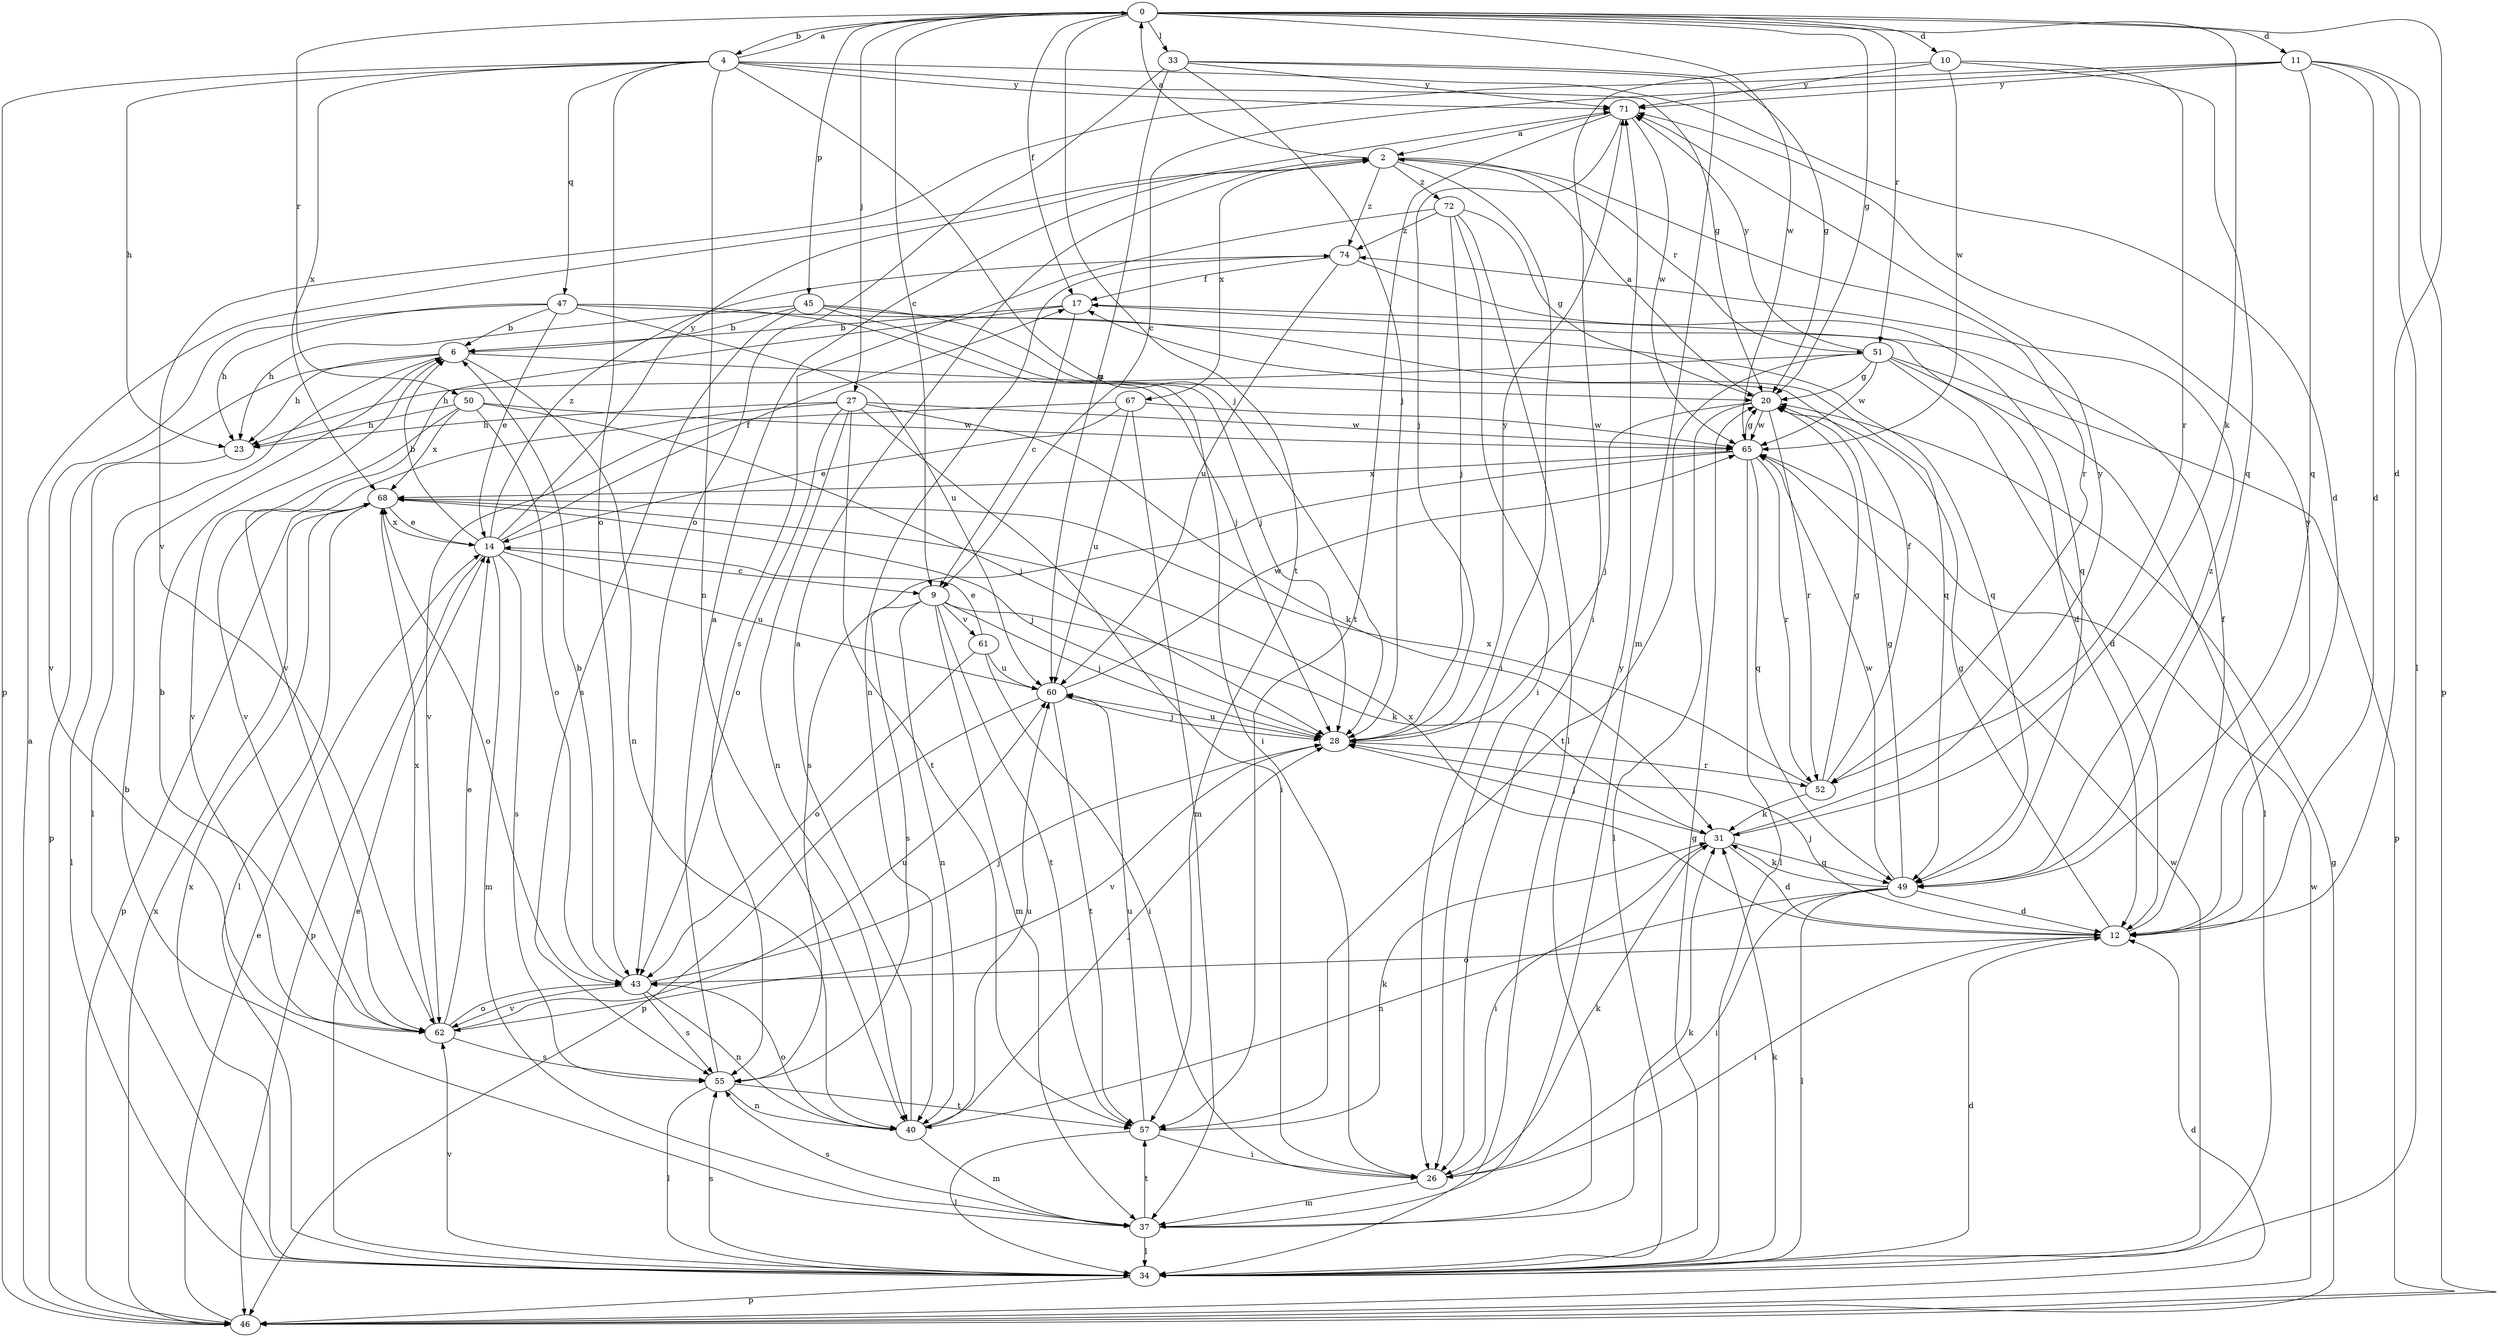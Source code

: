 strict digraph  {
0;
2;
4;
6;
9;
10;
11;
12;
14;
17;
20;
23;
26;
27;
28;
31;
33;
34;
37;
40;
43;
45;
46;
47;
49;
50;
51;
52;
55;
57;
60;
61;
62;
65;
67;
68;
71;
72;
74;
0 -> 4  [label=b];
0 -> 9  [label=c];
0 -> 10  [label=d];
0 -> 11  [label=d];
0 -> 12  [label=d];
0 -> 17  [label=f];
0 -> 20  [label=g];
0 -> 27  [label=j];
0 -> 31  [label=k];
0 -> 33  [label=l];
0 -> 45  [label=p];
0 -> 50  [label=r];
0 -> 51  [label=r];
0 -> 57  [label=t];
0 -> 65  [label=w];
2 -> 0  [label=a];
2 -> 26  [label=i];
2 -> 51  [label=r];
2 -> 52  [label=r];
2 -> 67  [label=x];
2 -> 72  [label=z];
2 -> 74  [label=z];
4 -> 0  [label=a];
4 -> 12  [label=d];
4 -> 20  [label=g];
4 -> 23  [label=h];
4 -> 28  [label=j];
4 -> 40  [label=n];
4 -> 43  [label=o];
4 -> 46  [label=p];
4 -> 47  [label=q];
4 -> 68  [label=x];
4 -> 71  [label=y];
6 -> 20  [label=g];
6 -> 23  [label=h];
6 -> 34  [label=l];
6 -> 40  [label=n];
6 -> 46  [label=p];
9 -> 28  [label=j];
9 -> 31  [label=k];
9 -> 37  [label=m];
9 -> 40  [label=n];
9 -> 55  [label=s];
9 -> 57  [label=t];
9 -> 61  [label=v];
10 -> 26  [label=i];
10 -> 49  [label=q];
10 -> 52  [label=r];
10 -> 65  [label=w];
10 -> 71  [label=y];
11 -> 9  [label=c];
11 -> 12  [label=d];
11 -> 34  [label=l];
11 -> 46  [label=p];
11 -> 49  [label=q];
11 -> 62  [label=v];
11 -> 71  [label=y];
12 -> 17  [label=f];
12 -> 20  [label=g];
12 -> 26  [label=i];
12 -> 28  [label=j];
12 -> 43  [label=o];
12 -> 68  [label=x];
12 -> 71  [label=y];
14 -> 6  [label=b];
14 -> 9  [label=c];
14 -> 17  [label=f];
14 -> 37  [label=m];
14 -> 46  [label=p];
14 -> 55  [label=s];
14 -> 60  [label=u];
14 -> 68  [label=x];
14 -> 71  [label=y];
14 -> 74  [label=z];
17 -> 6  [label=b];
17 -> 9  [label=c];
17 -> 12  [label=d];
17 -> 62  [label=v];
20 -> 2  [label=a];
20 -> 28  [label=j];
20 -> 34  [label=l];
20 -> 52  [label=r];
20 -> 65  [label=w];
23 -> 34  [label=l];
26 -> 31  [label=k];
26 -> 37  [label=m];
27 -> 23  [label=h];
27 -> 26  [label=i];
27 -> 31  [label=k];
27 -> 40  [label=n];
27 -> 43  [label=o];
27 -> 57  [label=t];
27 -> 62  [label=v];
27 -> 65  [label=w];
28 -> 52  [label=r];
28 -> 60  [label=u];
28 -> 62  [label=v];
28 -> 71  [label=y];
31 -> 12  [label=d];
31 -> 26  [label=i];
31 -> 28  [label=j];
31 -> 49  [label=q];
31 -> 71  [label=y];
33 -> 20  [label=g];
33 -> 28  [label=j];
33 -> 37  [label=m];
33 -> 43  [label=o];
33 -> 60  [label=u];
33 -> 71  [label=y];
34 -> 12  [label=d];
34 -> 14  [label=e];
34 -> 20  [label=g];
34 -> 31  [label=k];
34 -> 46  [label=p];
34 -> 55  [label=s];
34 -> 62  [label=v];
34 -> 65  [label=w];
34 -> 68  [label=x];
37 -> 6  [label=b];
37 -> 31  [label=k];
37 -> 34  [label=l];
37 -> 55  [label=s];
37 -> 57  [label=t];
37 -> 71  [label=y];
40 -> 2  [label=a];
40 -> 28  [label=j];
40 -> 37  [label=m];
40 -> 43  [label=o];
40 -> 60  [label=u];
43 -> 6  [label=b];
43 -> 28  [label=j];
43 -> 40  [label=n];
43 -> 55  [label=s];
43 -> 62  [label=v];
45 -> 6  [label=b];
45 -> 23  [label=h];
45 -> 26  [label=i];
45 -> 28  [label=j];
45 -> 49  [label=q];
45 -> 55  [label=s];
46 -> 2  [label=a];
46 -> 12  [label=d];
46 -> 14  [label=e];
46 -> 20  [label=g];
46 -> 65  [label=w];
46 -> 68  [label=x];
47 -> 6  [label=b];
47 -> 14  [label=e];
47 -> 23  [label=h];
47 -> 28  [label=j];
47 -> 49  [label=q];
47 -> 60  [label=u];
47 -> 62  [label=v];
49 -> 12  [label=d];
49 -> 20  [label=g];
49 -> 26  [label=i];
49 -> 31  [label=k];
49 -> 34  [label=l];
49 -> 40  [label=n];
49 -> 65  [label=w];
49 -> 74  [label=z];
50 -> 23  [label=h];
50 -> 28  [label=j];
50 -> 43  [label=o];
50 -> 62  [label=v];
50 -> 65  [label=w];
50 -> 68  [label=x];
51 -> 12  [label=d];
51 -> 20  [label=g];
51 -> 23  [label=h];
51 -> 34  [label=l];
51 -> 46  [label=p];
51 -> 57  [label=t];
51 -> 65  [label=w];
51 -> 71  [label=y];
52 -> 17  [label=f];
52 -> 20  [label=g];
52 -> 31  [label=k];
52 -> 68  [label=x];
55 -> 2  [label=a];
55 -> 34  [label=l];
55 -> 40  [label=n];
55 -> 57  [label=t];
57 -> 26  [label=i];
57 -> 31  [label=k];
57 -> 34  [label=l];
57 -> 60  [label=u];
60 -> 28  [label=j];
60 -> 46  [label=p];
60 -> 57  [label=t];
60 -> 65  [label=w];
61 -> 14  [label=e];
61 -> 26  [label=i];
61 -> 43  [label=o];
61 -> 60  [label=u];
62 -> 6  [label=b];
62 -> 14  [label=e];
62 -> 43  [label=o];
62 -> 55  [label=s];
62 -> 60  [label=u];
62 -> 68  [label=x];
65 -> 20  [label=g];
65 -> 34  [label=l];
65 -> 49  [label=q];
65 -> 52  [label=r];
65 -> 55  [label=s];
65 -> 68  [label=x];
67 -> 14  [label=e];
67 -> 37  [label=m];
67 -> 60  [label=u];
67 -> 62  [label=v];
67 -> 65  [label=w];
68 -> 14  [label=e];
68 -> 28  [label=j];
68 -> 34  [label=l];
68 -> 43  [label=o];
68 -> 46  [label=p];
71 -> 2  [label=a];
71 -> 28  [label=j];
71 -> 57  [label=t];
71 -> 65  [label=w];
72 -> 20  [label=g];
72 -> 26  [label=i];
72 -> 28  [label=j];
72 -> 34  [label=l];
72 -> 55  [label=s];
72 -> 74  [label=z];
74 -> 17  [label=f];
74 -> 40  [label=n];
74 -> 49  [label=q];
74 -> 60  [label=u];
}
